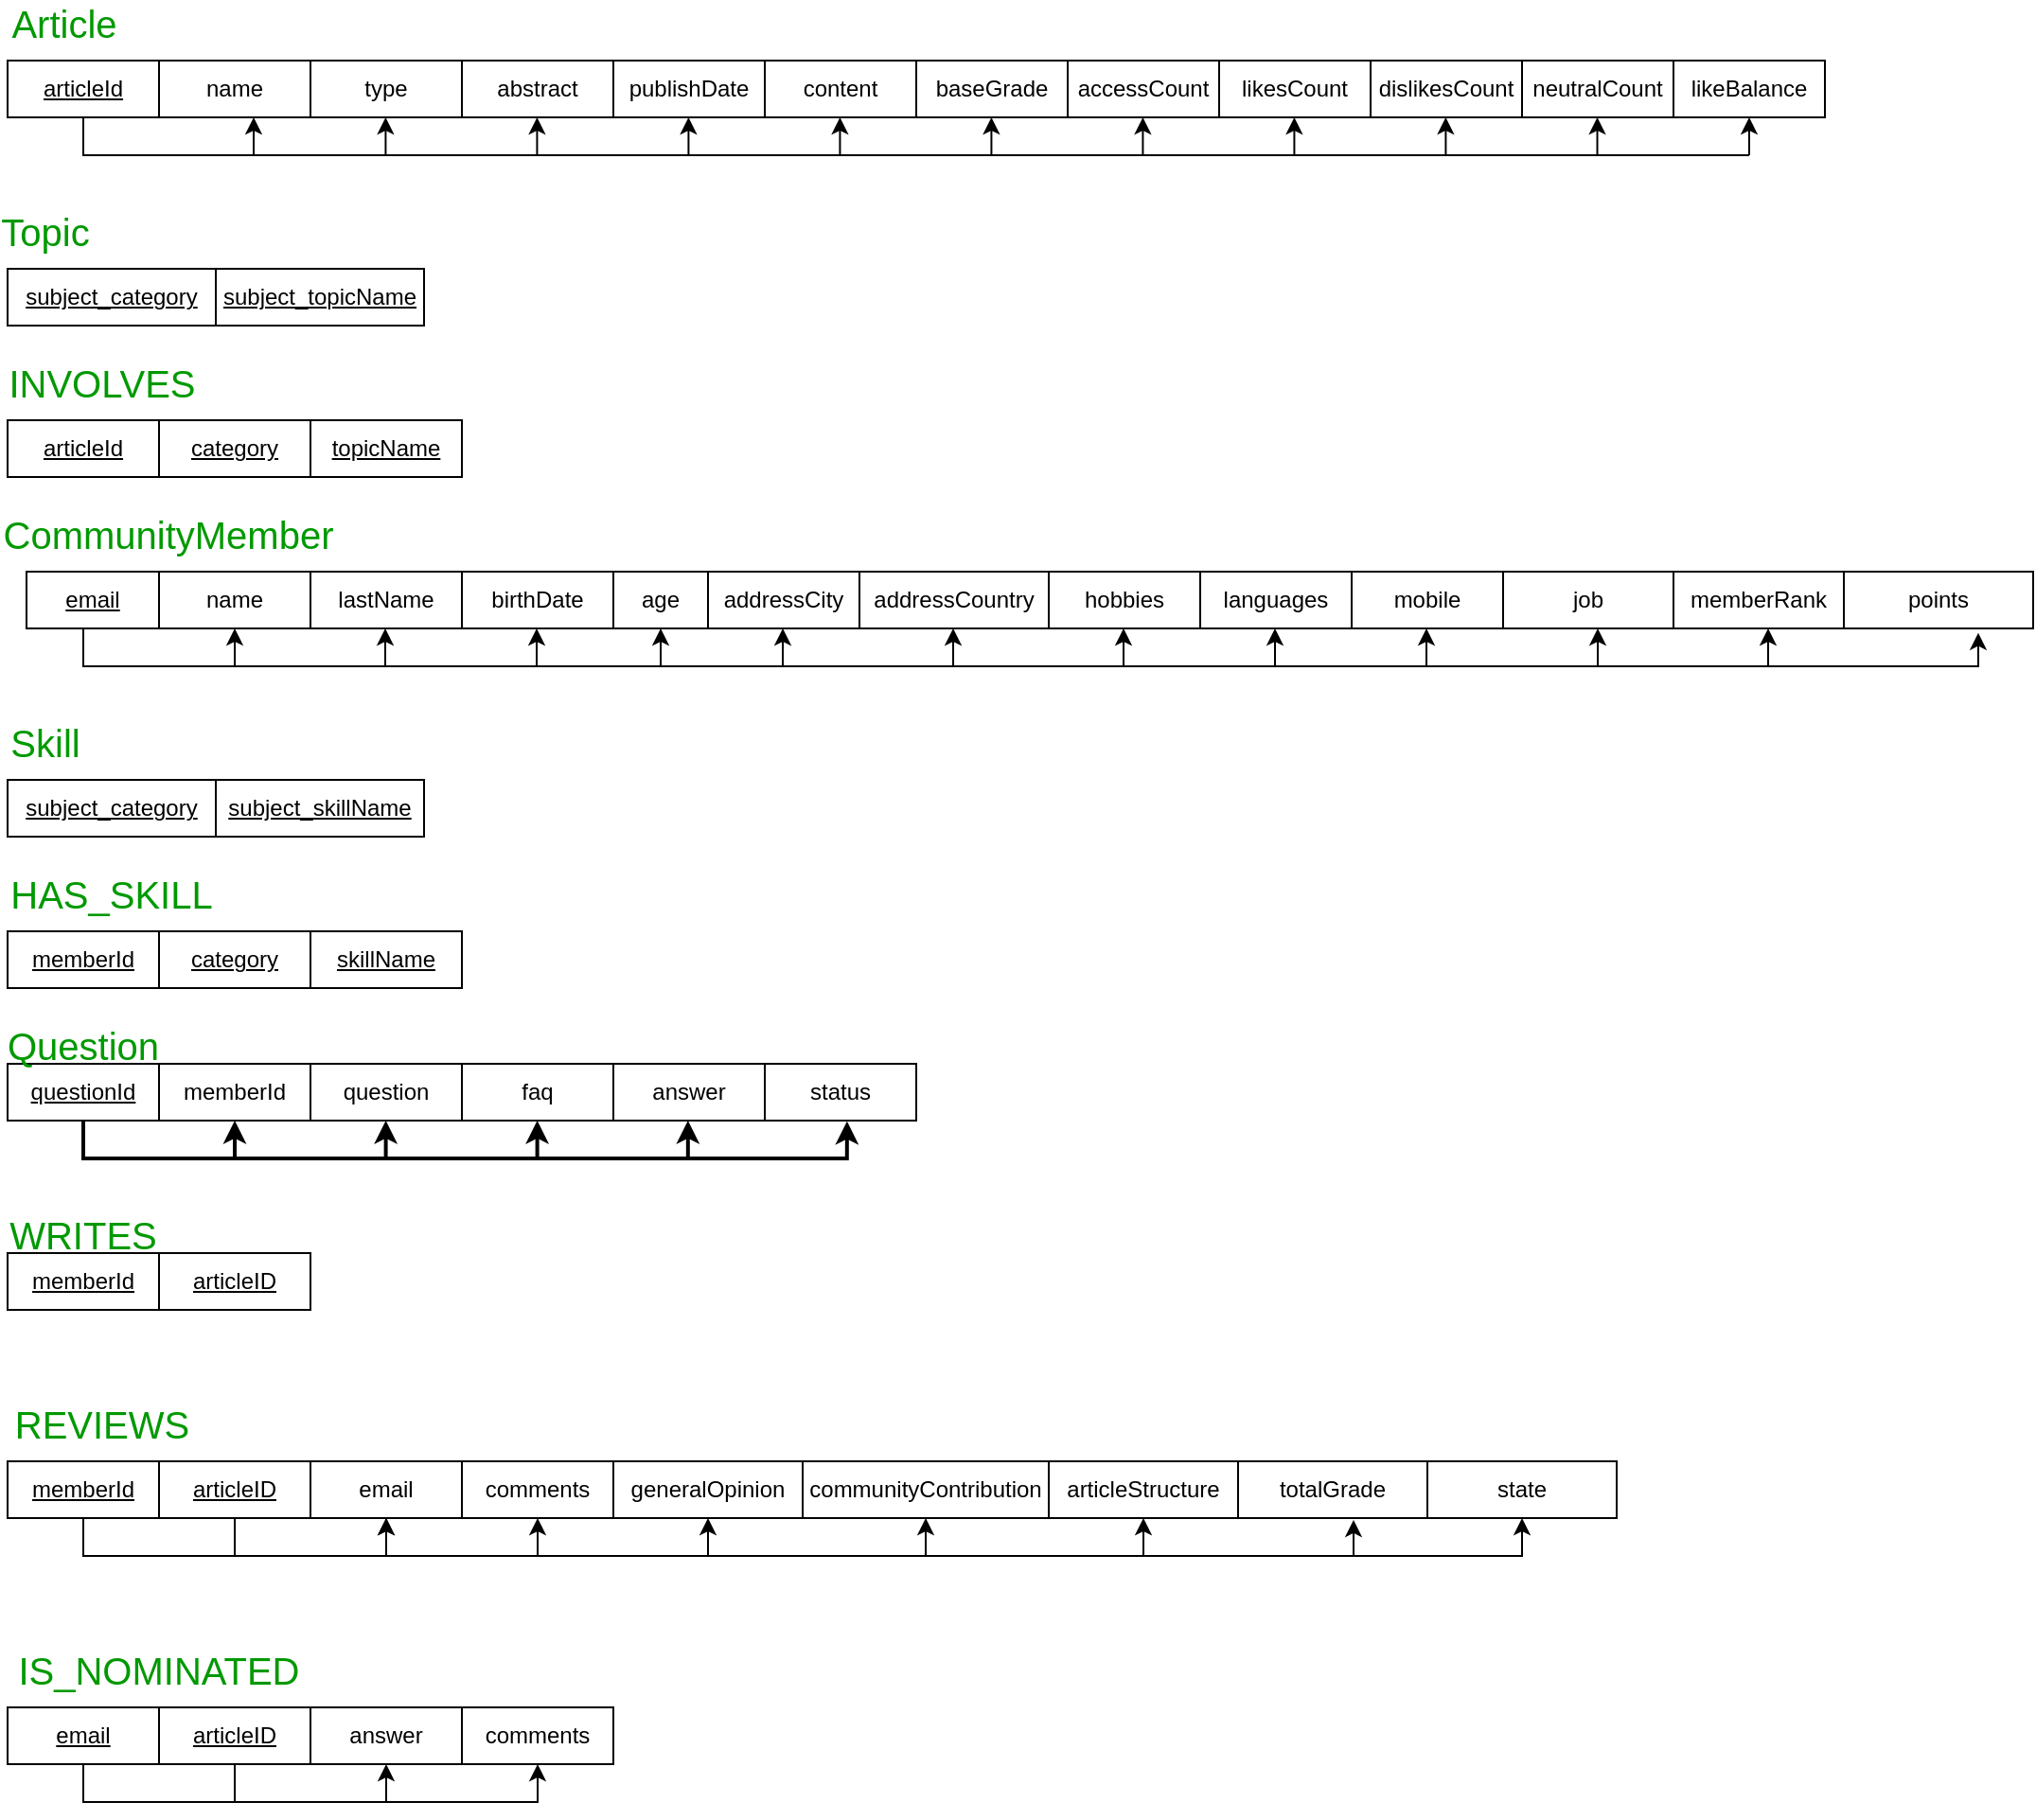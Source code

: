 <mxfile version="13.0.3" type="device"><diagram id="LavN22PY-kE-8j4nX-zg" name="Page-1"><mxGraphModel dx="1422" dy="822" grid="1" gridSize="10" guides="1" tooltips="1" connect="1" arrows="1" fold="1" page="1" pageScale="1" pageWidth="1169" pageHeight="827" math="0" shadow="0"><root><mxCell id="0"/><mxCell id="1" parent="0"/><mxCell id="8LwGtu655vjVKNe4Sxbu-1" style="edgeStyle=orthogonalEdgeStyle;rounded=0;orthogonalLoop=1;jettySize=auto;html=1;exitX=0.5;exitY=1;exitDx=0;exitDy=0;entryX=0.625;entryY=1;entryDx=0;entryDy=0;entryPerimeter=0;" parent="1" source="8LwGtu655vjVKNe4Sxbu-2" target="8LwGtu655vjVKNe4Sxbu-3" edge="1"><mxGeometry relative="1" as="geometry"><mxPoint x="170" y="120" as="targetPoint"/></mxGeometry></mxCell><mxCell id="8LwGtu655vjVKNe4Sxbu-2" value="&lt;u&gt;articleId&lt;/u&gt;" style="rounded=0;whiteSpace=wrap;html=1;" parent="1" vertex="1"><mxGeometry x="40" y="50" width="80" height="30" as="geometry"/></mxCell><mxCell id="8LwGtu655vjVKNe4Sxbu-3" value="name" style="rounded=0;whiteSpace=wrap;html=1;" parent="1" vertex="1"><mxGeometry x="120" y="50" width="80" height="30" as="geometry"/></mxCell><mxCell id="8LwGtu655vjVKNe4Sxbu-4" value="type" style="rounded=0;whiteSpace=wrap;html=1;" parent="1" vertex="1"><mxGeometry x="200" y="50" width="80" height="30" as="geometry"/></mxCell><mxCell id="8LwGtu655vjVKNe4Sxbu-5" value="abstract" style="rounded=0;whiteSpace=wrap;html=1;" parent="1" vertex="1"><mxGeometry x="280" y="50" width="80" height="30" as="geometry"/></mxCell><mxCell id="8LwGtu655vjVKNe4Sxbu-6" value="publishDate" style="rounded=0;whiteSpace=wrap;html=1;" parent="1" vertex="1"><mxGeometry x="360" y="50" width="80" height="30" as="geometry"/></mxCell><mxCell id="8LwGtu655vjVKNe4Sxbu-7" value="content" style="rounded=0;whiteSpace=wrap;html=1;" parent="1" vertex="1"><mxGeometry x="440" y="50" width="80" height="30" as="geometry"/></mxCell><mxCell id="8LwGtu655vjVKNe4Sxbu-8" value="baseGrade" style="rounded=0;whiteSpace=wrap;html=1;" parent="1" vertex="1"><mxGeometry x="520" y="50" width="80" height="30" as="geometry"/></mxCell><mxCell id="8LwGtu655vjVKNe4Sxbu-9" value="accessCount" style="rounded=0;whiteSpace=wrap;html=1;" parent="1" vertex="1"><mxGeometry x="600" y="50" width="80" height="30" as="geometry"/></mxCell><mxCell id="8LwGtu655vjVKNe4Sxbu-10" value="likesCount" style="rounded=0;whiteSpace=wrap;html=1;" parent="1" vertex="1"><mxGeometry x="680" y="50" width="80" height="30" as="geometry"/></mxCell><mxCell id="8LwGtu655vjVKNe4Sxbu-11" value="dislikesCount" style="rounded=0;whiteSpace=wrap;html=1;" parent="1" vertex="1"><mxGeometry x="760" y="50" width="80" height="30" as="geometry"/></mxCell><mxCell id="8LwGtu655vjVKNe4Sxbu-12" value="neutralCount" style="rounded=0;whiteSpace=wrap;html=1;" parent="1" vertex="1"><mxGeometry x="840" y="50" width="80" height="30" as="geometry"/></mxCell><mxCell id="8LwGtu655vjVKNe4Sxbu-13" value="" style="endArrow=none;html=1;" parent="1" edge="1"><mxGeometry width="50" height="50" relative="1" as="geometry"><mxPoint x="170" y="100" as="sourcePoint"/><mxPoint x="960" y="100" as="targetPoint"/></mxGeometry></mxCell><mxCell id="8LwGtu655vjVKNe4Sxbu-14" value="" style="endArrow=classic;html=1;entryX=0.5;entryY=1;entryDx=0;entryDy=0;" parent="1" target="3tWzVsZkxQawGUXJD0JD-1" edge="1"><mxGeometry width="50" height="50" relative="1" as="geometry"><mxPoint x="960" y="100" as="sourcePoint"/><mxPoint x="590" y="80" as="targetPoint"/></mxGeometry></mxCell><mxCell id="8LwGtu655vjVKNe4Sxbu-15" value="" style="endArrow=classic;html=1;entryX=0.5;entryY=1;entryDx=0;entryDy=0;" parent="1" edge="1"><mxGeometry width="50" height="50" relative="1" as="geometry"><mxPoint x="399.71" y="100" as="sourcePoint"/><mxPoint x="399.71" y="80" as="targetPoint"/></mxGeometry></mxCell><mxCell id="8LwGtu655vjVKNe4Sxbu-16" value="" style="endArrow=classic;html=1;entryX=0.5;entryY=1;entryDx=0;entryDy=0;" parent="1" edge="1"><mxGeometry width="50" height="50" relative="1" as="geometry"><mxPoint x="319.71" y="100" as="sourcePoint"/><mxPoint x="319.71" y="80" as="targetPoint"/></mxGeometry></mxCell><mxCell id="8LwGtu655vjVKNe4Sxbu-17" value="" style="endArrow=classic;html=1;entryX=0.5;entryY=1;entryDx=0;entryDy=0;" parent="1" edge="1"><mxGeometry width="50" height="50" relative="1" as="geometry"><mxPoint x="239.71" y="100" as="sourcePoint"/><mxPoint x="239.71" y="80" as="targetPoint"/></mxGeometry></mxCell><mxCell id="8LwGtu655vjVKNe4Sxbu-18" value="&lt;u&gt;subject_category&lt;/u&gt;" style="rounded=0;whiteSpace=wrap;html=1;" parent="1" vertex="1"><mxGeometry x="40" y="160" width="110" height="30" as="geometry"/></mxCell><mxCell id="8LwGtu655vjVKNe4Sxbu-19" value="&lt;u&gt;subject_topicName&lt;/u&gt;" style="rounded=0;whiteSpace=wrap;html=1;" parent="1" vertex="1"><mxGeometry x="150" y="160" width="110" height="30" as="geometry"/></mxCell><mxCell id="8LwGtu655vjVKNe4Sxbu-20" value="&lt;u&gt;articleId&lt;/u&gt;" style="rounded=0;whiteSpace=wrap;html=1;" parent="1" vertex="1"><mxGeometry x="40" y="240" width="80" height="30" as="geometry"/></mxCell><mxCell id="8LwGtu655vjVKNe4Sxbu-21" value="category" style="rounded=0;whiteSpace=wrap;html=1;fontStyle=4" parent="1" vertex="1"><mxGeometry x="120" y="240" width="80" height="30" as="geometry"/></mxCell><mxCell id="8LwGtu655vjVKNe4Sxbu-22" value="topicName" style="rounded=0;whiteSpace=wrap;html=1;fontStyle=4" parent="1" vertex="1"><mxGeometry x="200" y="240" width="80" height="30" as="geometry"/></mxCell><mxCell id="8LwGtu655vjVKNe4Sxbu-23" style="edgeStyle=orthogonalEdgeStyle;rounded=0;orthogonalLoop=1;jettySize=auto;html=1;exitX=0.5;exitY=1;exitDx=0;exitDy=0;entryX=0.71;entryY=1.079;entryDx=0;entryDy=0;entryPerimeter=0;" parent="1" target="8LwGtu655vjVKNe4Sxbu-31" edge="1"><mxGeometry relative="1" as="geometry"><Array as="points"><mxPoint x="80" y="370"/><mxPoint x="1081" y="370"/></Array><mxPoint x="80" y="350.0" as="sourcePoint"/></mxGeometry></mxCell><mxCell id="8LwGtu655vjVKNe4Sxbu-25" value="name" style="rounded=0;whiteSpace=wrap;html=1;" parent="1" vertex="1"><mxGeometry x="120" y="320" width="80" height="30" as="geometry"/></mxCell><mxCell id="8LwGtu655vjVKNe4Sxbu-26" value="lastName" style="rounded=0;whiteSpace=wrap;html=1;" parent="1" vertex="1"><mxGeometry x="200" y="320" width="80" height="30" as="geometry"/></mxCell><mxCell id="8LwGtu655vjVKNe4Sxbu-27" value="birthDate" style="rounded=0;whiteSpace=wrap;html=1;" parent="1" vertex="1"><mxGeometry x="280" y="320" width="80" height="30" as="geometry"/></mxCell><mxCell id="8LwGtu655vjVKNe4Sxbu-28" value="age" style="rounded=0;whiteSpace=wrap;html=1;" parent="1" vertex="1"><mxGeometry x="360" y="320" width="50" height="30" as="geometry"/></mxCell><mxCell id="8LwGtu655vjVKNe4Sxbu-29" value="addressCity" style="rounded=0;whiteSpace=wrap;html=1;" parent="1" vertex="1"><mxGeometry x="410" y="320" width="80" height="30" as="geometry"/></mxCell><mxCell id="8LwGtu655vjVKNe4Sxbu-30" value="addressCountry" style="rounded=0;whiteSpace=wrap;html=1;" parent="1" vertex="1"><mxGeometry x="490" y="320" width="100" height="30" as="geometry"/></mxCell><mxCell id="8LwGtu655vjVKNe4Sxbu-31" value="points" style="rounded=0;whiteSpace=wrap;html=1;" parent="1" vertex="1"><mxGeometry x="1010" y="320" width="100" height="30" as="geometry"/></mxCell><mxCell id="8LwGtu655vjVKNe4Sxbu-32" value="hobbies" style="rounded=0;whiteSpace=wrap;html=1;" parent="1" vertex="1"><mxGeometry x="590" y="320" width="80" height="30" as="geometry"/></mxCell><mxCell id="8LwGtu655vjVKNe4Sxbu-33" value="languages" style="rounded=0;whiteSpace=wrap;html=1;" parent="1" vertex="1"><mxGeometry x="670" y="320" width="80" height="30" as="geometry"/></mxCell><mxCell id="8LwGtu655vjVKNe4Sxbu-34" value="email" style="rounded=0;whiteSpace=wrap;html=1;fontStyle=4" parent="1" vertex="1"><mxGeometry x="50" y="320" width="70" height="30" as="geometry"/></mxCell><mxCell id="8LwGtu655vjVKNe4Sxbu-35" value="mobile" style="rounded=0;whiteSpace=wrap;html=1;" parent="1" vertex="1"><mxGeometry x="750" y="320" width="80" height="30" as="geometry"/></mxCell><mxCell id="8LwGtu655vjVKNe4Sxbu-36" value="job" style="rounded=0;whiteSpace=wrap;html=1;" parent="1" vertex="1"><mxGeometry x="830" y="320" width="90" height="30" as="geometry"/></mxCell><mxCell id="8LwGtu655vjVKNe4Sxbu-37" value="memberRank" style="rounded=0;whiteSpace=wrap;html=1;" parent="1" vertex="1"><mxGeometry x="920" y="320" width="90" height="30" as="geometry"/></mxCell><mxCell id="8LwGtu655vjVKNe4Sxbu-38" value="" style="endArrow=classic;html=1;entryX=0.5;entryY=1;entryDx=0;entryDy=0;" parent="1" target="8LwGtu655vjVKNe4Sxbu-25" edge="1"><mxGeometry width="50" height="50" relative="1" as="geometry"><mxPoint x="160" y="370" as="sourcePoint"/><mxPoint x="230" y="290" as="targetPoint"/></mxGeometry></mxCell><mxCell id="8LwGtu655vjVKNe4Sxbu-39" value="" style="endArrow=classic;html=1;entryX=0.5;entryY=1;entryDx=0;entryDy=0;" parent="1" edge="1"><mxGeometry width="50" height="50" relative="1" as="geometry"><mxPoint x="239.5" y="370" as="sourcePoint"/><mxPoint x="239.5" y="350" as="targetPoint"/></mxGeometry></mxCell><mxCell id="8LwGtu655vjVKNe4Sxbu-40" value="" style="endArrow=classic;html=1;entryX=0.5;entryY=1;entryDx=0;entryDy=0;" parent="1" edge="1"><mxGeometry width="50" height="50" relative="1" as="geometry"><mxPoint x="319.5" y="370" as="sourcePoint"/><mxPoint x="319.5" y="350" as="targetPoint"/></mxGeometry></mxCell><mxCell id="8LwGtu655vjVKNe4Sxbu-41" value="" style="endArrow=classic;html=1;entryX=0.5;entryY=1;entryDx=0;entryDy=0;" parent="1" edge="1"><mxGeometry width="50" height="50" relative="1" as="geometry"><mxPoint x="449.5" y="370" as="sourcePoint"/><mxPoint x="449.5" y="350" as="targetPoint"/></mxGeometry></mxCell><mxCell id="8LwGtu655vjVKNe4Sxbu-42" value="" style="endArrow=classic;html=1;entryX=0.5;entryY=1;entryDx=0;entryDy=0;" parent="1" edge="1"><mxGeometry width="50" height="50" relative="1" as="geometry"><mxPoint x="539.5" y="370" as="sourcePoint"/><mxPoint x="539.5" y="350" as="targetPoint"/></mxGeometry></mxCell><mxCell id="8LwGtu655vjVKNe4Sxbu-43" value="" style="endArrow=classic;html=1;entryX=0.5;entryY=1;entryDx=0;entryDy=0;" parent="1" edge="1"><mxGeometry width="50" height="50" relative="1" as="geometry"><mxPoint x="629.5" y="370" as="sourcePoint"/><mxPoint x="629.5" y="350" as="targetPoint"/></mxGeometry></mxCell><mxCell id="8LwGtu655vjVKNe4Sxbu-44" value="" style="endArrow=classic;html=1;entryX=0.5;entryY=1;entryDx=0;entryDy=0;" parent="1" edge="1"><mxGeometry width="50" height="50" relative="1" as="geometry"><mxPoint x="709.5" y="370" as="sourcePoint"/><mxPoint x="709.5" y="350" as="targetPoint"/></mxGeometry></mxCell><mxCell id="8LwGtu655vjVKNe4Sxbu-46" value="" style="endArrow=classic;html=1;entryX=0.5;entryY=1;entryDx=0;entryDy=0;" parent="1" edge="1"><mxGeometry width="50" height="50" relative="1" as="geometry"><mxPoint x="789.5" y="370" as="sourcePoint"/><mxPoint x="789.5" y="350" as="targetPoint"/></mxGeometry></mxCell><mxCell id="8LwGtu655vjVKNe4Sxbu-47" value="" style="endArrow=classic;html=1;entryX=0.5;entryY=1;entryDx=0;entryDy=0;" parent="1" edge="1"><mxGeometry width="50" height="50" relative="1" as="geometry"><mxPoint x="880" y="370" as="sourcePoint"/><mxPoint x="880" y="350" as="targetPoint"/></mxGeometry></mxCell><mxCell id="8LwGtu655vjVKNe4Sxbu-48" value="&lt;u&gt;subject_category&lt;/u&gt;" style="rounded=0;whiteSpace=wrap;html=1;" parent="1" vertex="1"><mxGeometry x="40" y="430" width="110" height="30" as="geometry"/></mxCell><mxCell id="8LwGtu655vjVKNe4Sxbu-49" value="&lt;u&gt;subject_skillName&lt;/u&gt;" style="rounded=0;whiteSpace=wrap;html=1;" parent="1" vertex="1"><mxGeometry x="150" y="430" width="110" height="30" as="geometry"/></mxCell><mxCell id="8LwGtu655vjVKNe4Sxbu-50" value="&lt;u&gt;memberId&lt;/u&gt;" style="rounded=0;whiteSpace=wrap;html=1;" parent="1" vertex="1"><mxGeometry x="40" y="510" width="80" height="30" as="geometry"/></mxCell><mxCell id="8LwGtu655vjVKNe4Sxbu-51" value="category" style="rounded=0;whiteSpace=wrap;html=1;fontStyle=4" parent="1" vertex="1"><mxGeometry x="120" y="510" width="80" height="30" as="geometry"/></mxCell><mxCell id="8LwGtu655vjVKNe4Sxbu-52" value="skillName" style="rounded=0;whiteSpace=wrap;html=1;fontStyle=4" parent="1" vertex="1"><mxGeometry x="200" y="510" width="80" height="30" as="geometry"/></mxCell><mxCell id="8LwGtu655vjVKNe4Sxbu-53" style="edgeStyle=orthogonalEdgeStyle;rounded=0;orthogonalLoop=1;jettySize=auto;html=1;exitX=0.5;exitY=1;exitDx=0;exitDy=0;strokeColor=#000000;strokeWidth=2;entryX=0.543;entryY=1.013;entryDx=0;entryDy=0;entryPerimeter=0;" parent="1" source="8LwGtu655vjVKNe4Sxbu-54" target="8LwGtu655vjVKNe4Sxbu-59" edge="1"><mxGeometry relative="1" as="geometry"><mxPoint x="250" y="670" as="targetPoint"/></mxGeometry></mxCell><mxCell id="8LwGtu655vjVKNe4Sxbu-54" value="&lt;u&gt;questionId&lt;/u&gt;" style="rounded=0;whiteSpace=wrap;html=1;" parent="1" vertex="1"><mxGeometry x="40" y="580" width="80" height="30" as="geometry"/></mxCell><mxCell id="8LwGtu655vjVKNe4Sxbu-55" value="memberId" style="rounded=0;whiteSpace=wrap;html=1;" parent="1" vertex="1"><mxGeometry x="120" y="580" width="80" height="30" as="geometry"/></mxCell><mxCell id="8LwGtu655vjVKNe4Sxbu-56" value="question" style="rounded=0;whiteSpace=wrap;html=1;" parent="1" vertex="1"><mxGeometry x="200" y="580" width="80" height="30" as="geometry"/></mxCell><mxCell id="8LwGtu655vjVKNe4Sxbu-57" value="faq" style="rounded=0;whiteSpace=wrap;html=1;" parent="1" vertex="1"><mxGeometry x="280" y="580" width="80" height="30" as="geometry"/></mxCell><mxCell id="8LwGtu655vjVKNe4Sxbu-58" value="answer" style="rounded=0;whiteSpace=wrap;html=1;" parent="1" vertex="1"><mxGeometry x="360" y="580" width="80" height="30" as="geometry"/></mxCell><mxCell id="8LwGtu655vjVKNe4Sxbu-59" value="status" style="rounded=0;whiteSpace=wrap;html=1;" parent="1" vertex="1"><mxGeometry x="440" y="580" width="80" height="30" as="geometry"/></mxCell><mxCell id="8LwGtu655vjVKNe4Sxbu-60" value="" style="endArrow=classic;html=1;strokeColor=#000000;strokeWidth=2;entryX=0.5;entryY=1;entryDx=0;entryDy=0;" parent="1" target="8LwGtu655vjVKNe4Sxbu-55" edge="1"><mxGeometry width="50" height="50" relative="1" as="geometry"><mxPoint x="160" y="630" as="sourcePoint"/><mxPoint x="360" y="550" as="targetPoint"/></mxGeometry></mxCell><mxCell id="8LwGtu655vjVKNe4Sxbu-61" value="&lt;u&gt;memberId&lt;/u&gt;" style="rounded=0;whiteSpace=wrap;html=1;" parent="1" vertex="1"><mxGeometry x="40" y="680" width="80" height="30" as="geometry"/></mxCell><mxCell id="8LwGtu655vjVKNe4Sxbu-62" value="articleID" style="rounded=0;whiteSpace=wrap;html=1;fontStyle=4" parent="1" vertex="1"><mxGeometry x="120" y="680" width="80" height="30" as="geometry"/></mxCell><mxCell id="8LwGtu655vjVKNe4Sxbu-65" value="Article" style="text;html=1;strokeColor=none;fillColor=none;align=center;verticalAlign=middle;whiteSpace=wrap;rounded=0;fontSize=20;fontColor=#009900;" parent="1" vertex="1"><mxGeometry x="40" y="20" width="60" height="20" as="geometry"/></mxCell><mxCell id="8LwGtu655vjVKNe4Sxbu-66" value="Topic" style="text;html=1;strokeColor=none;fillColor=none;align=center;verticalAlign=middle;whiteSpace=wrap;rounded=0;fontSize=20;fontColor=#009900;" parent="1" vertex="1"><mxGeometry x="40" y="130" width="40" height="20" as="geometry"/></mxCell><mxCell id="8LwGtu655vjVKNe4Sxbu-67" value="INVOLVES" style="text;html=1;strokeColor=none;fillColor=none;align=center;verticalAlign=middle;whiteSpace=wrap;rounded=0;fontSize=20;fontColor=#009900;" parent="1" vertex="1"><mxGeometry x="40" y="210" width="100" height="20" as="geometry"/></mxCell><mxCell id="8LwGtu655vjVKNe4Sxbu-68" value="CommunityMember" style="text;html=1;strokeColor=none;fillColor=none;align=center;verticalAlign=middle;whiteSpace=wrap;rounded=0;fontSize=20;fontColor=#009900;" parent="1" vertex="1"><mxGeometry x="40" y="290" width="170" height="20" as="geometry"/></mxCell><mxCell id="8LwGtu655vjVKNe4Sxbu-69" value="Skill" style="text;html=1;strokeColor=none;fillColor=none;align=center;verticalAlign=middle;whiteSpace=wrap;rounded=0;fontSize=20;fontColor=#009900;" parent="1" vertex="1"><mxGeometry x="40" y="400" width="40" height="20" as="geometry"/></mxCell><mxCell id="8LwGtu655vjVKNe4Sxbu-70" value="HAS_SKILL" style="text;html=1;strokeColor=none;fillColor=none;align=center;verticalAlign=middle;whiteSpace=wrap;rounded=0;fontSize=20;fontColor=#009900;" parent="1" vertex="1"><mxGeometry x="40" y="480" width="110" height="20" as="geometry"/></mxCell><mxCell id="8LwGtu655vjVKNe4Sxbu-71" value="Question" style="text;html=1;strokeColor=none;fillColor=none;align=center;verticalAlign=middle;whiteSpace=wrap;rounded=0;fontSize=20;fontColor=#009900;" parent="1" vertex="1"><mxGeometry x="40" y="560" width="80" height="20" as="geometry"/></mxCell><mxCell id="8LwGtu655vjVKNe4Sxbu-72" value="WRITES" style="text;html=1;strokeColor=none;fillColor=none;align=center;verticalAlign=middle;whiteSpace=wrap;rounded=0;fontSize=20;fontColor=#009900;" parent="1" vertex="1"><mxGeometry x="40" y="660" width="80" height="20" as="geometry"/></mxCell><mxCell id="8LwGtu655vjVKNe4Sxbu-74" value="" style="endArrow=classic;html=1;entryX=0.5;entryY=1;entryDx=0;entryDy=0;" parent="1" target="8LwGtu655vjVKNe4Sxbu-28" edge="1"><mxGeometry width="50" height="50" relative="1" as="geometry"><mxPoint x="385" y="370" as="sourcePoint"/><mxPoint x="319.5" y="350" as="targetPoint"/></mxGeometry></mxCell><mxCell id="8LwGtu655vjVKNe4Sxbu-75" value="" style="endArrow=classic;html=1;entryX=0.5;entryY=1;entryDx=0;entryDy=0;" parent="1" edge="1"><mxGeometry width="50" height="50" relative="1" as="geometry"><mxPoint x="559.71" y="100" as="sourcePoint"/><mxPoint x="559.71" y="80" as="targetPoint"/></mxGeometry></mxCell><mxCell id="8LwGtu655vjVKNe4Sxbu-76" value="" style="endArrow=classic;html=1;entryX=0.5;entryY=1;entryDx=0;entryDy=0;" parent="1" edge="1"><mxGeometry width="50" height="50" relative="1" as="geometry"><mxPoint x="479.71" y="100" as="sourcePoint"/><mxPoint x="479.71" y="80" as="targetPoint"/></mxGeometry></mxCell><mxCell id="8LwGtu655vjVKNe4Sxbu-77" value="" style="endArrow=classic;html=1;entryX=0.5;entryY=1;entryDx=0;entryDy=0;" parent="1" edge="1"><mxGeometry width="50" height="50" relative="1" as="geometry"><mxPoint x="639.71" y="100" as="sourcePoint"/><mxPoint x="639.71" y="80" as="targetPoint"/></mxGeometry></mxCell><mxCell id="8LwGtu655vjVKNe4Sxbu-78" value="" style="endArrow=classic;html=1;entryX=0.5;entryY=1;entryDx=0;entryDy=0;" parent="1" edge="1"><mxGeometry width="50" height="50" relative="1" as="geometry"><mxPoint x="719.71" y="100" as="sourcePoint"/><mxPoint x="719.71" y="80" as="targetPoint"/></mxGeometry></mxCell><mxCell id="8LwGtu655vjVKNe4Sxbu-79" value="" style="endArrow=classic;html=1;entryX=0.5;entryY=1;entryDx=0;entryDy=0;" parent="1" edge="1"><mxGeometry width="50" height="50" relative="1" as="geometry"><mxPoint x="799.71" y="100" as="sourcePoint"/><mxPoint x="799.71" y="80" as="targetPoint"/></mxGeometry></mxCell><mxCell id="8LwGtu655vjVKNe4Sxbu-80" value="" style="endArrow=classic;html=1;strokeColor=#000000;strokeWidth=2;entryX=0.5;entryY=1;entryDx=0;entryDy=0;" parent="1" edge="1"><mxGeometry width="50" height="50" relative="1" as="geometry"><mxPoint x="239.8" y="630" as="sourcePoint"/><mxPoint x="239.8" y="610" as="targetPoint"/></mxGeometry></mxCell><mxCell id="8LwGtu655vjVKNe4Sxbu-81" value="" style="endArrow=classic;html=1;strokeColor=#000000;strokeWidth=2;entryX=0.5;entryY=1;entryDx=0;entryDy=0;" parent="1" edge="1"><mxGeometry width="50" height="50" relative="1" as="geometry"><mxPoint x="319.8" y="630" as="sourcePoint"/><mxPoint x="319.8" y="610" as="targetPoint"/></mxGeometry></mxCell><mxCell id="8LwGtu655vjVKNe4Sxbu-82" value="" style="endArrow=classic;html=1;strokeColor=#000000;strokeWidth=2;entryX=0.5;entryY=1;entryDx=0;entryDy=0;" parent="1" edge="1"><mxGeometry width="50" height="50" relative="1" as="geometry"><mxPoint x="399.41" y="630" as="sourcePoint"/><mxPoint x="399.41" y="610" as="targetPoint"/></mxGeometry></mxCell><mxCell id="8LwGtu655vjVKNe4Sxbu-83" value="" style="endArrow=classic;html=1;entryX=0.5;entryY=1;entryDx=0;entryDy=0;" parent="1" edge="1"><mxGeometry width="50" height="50" relative="1" as="geometry"><mxPoint x="970.0" y="370" as="sourcePoint"/><mxPoint x="970.0" y="350" as="targetPoint"/></mxGeometry></mxCell><mxCell id="3tWzVsZkxQawGUXJD0JD-1" value="likeBalance" style="rounded=0;whiteSpace=wrap;html=1;" parent="1" vertex="1"><mxGeometry x="920" y="50" width="80" height="30" as="geometry"/></mxCell><mxCell id="3tWzVsZkxQawGUXJD0JD-3" value="" style="endArrow=classic;html=1;entryX=0.5;entryY=1;entryDx=0;entryDy=0;" parent="1" edge="1"><mxGeometry width="50" height="50" relative="1" as="geometry"><mxPoint x="879.76" y="100" as="sourcePoint"/><mxPoint x="879.76" y="80" as="targetPoint"/></mxGeometry></mxCell><mxCell id="MsrE1XS9CeafZ87IqWZy-1" value="REVIEWS" style="text;html=1;strokeColor=none;fillColor=none;align=center;verticalAlign=middle;whiteSpace=wrap;rounded=0;fontSize=20;fontColor=#009900;" vertex="1" parent="1"><mxGeometry x="50" y="760" width="80" height="20" as="geometry"/></mxCell><mxCell id="MsrE1XS9CeafZ87IqWZy-16" style="edgeStyle=orthogonalEdgeStyle;rounded=0;orthogonalLoop=1;jettySize=auto;html=1;" edge="1" parent="1" source="MsrE1XS9CeafZ87IqWZy-2" target="MsrE1XS9CeafZ87IqWZy-9"><mxGeometry relative="1" as="geometry"><mxPoint x="80" y="950" as="targetPoint"/><Array as="points"><mxPoint x="80" y="840"/><mxPoint x="240" y="840"/></Array></mxGeometry></mxCell><mxCell id="MsrE1XS9CeafZ87IqWZy-25" style="edgeStyle=orthogonalEdgeStyle;rounded=0;orthogonalLoop=1;jettySize=auto;html=1;exitX=0.5;exitY=1;exitDx=0;exitDy=0;entryX=0.5;entryY=1;entryDx=0;entryDy=0;" edge="1" parent="1" source="MsrE1XS9CeafZ87IqWZy-2" target="MsrE1XS9CeafZ87IqWZy-10"><mxGeometry relative="1" as="geometry"><mxPoint x="320" y="860" as="targetPoint"/></mxGeometry></mxCell><mxCell id="MsrE1XS9CeafZ87IqWZy-26" style="edgeStyle=orthogonalEdgeStyle;rounded=0;orthogonalLoop=1;jettySize=auto;html=1;entryX=0.5;entryY=1;entryDx=0;entryDy=0;" edge="1" parent="1" source="MsrE1XS9CeafZ87IqWZy-2" target="MsrE1XS9CeafZ87IqWZy-11"><mxGeometry relative="1" as="geometry"/></mxCell><mxCell id="MsrE1XS9CeafZ87IqWZy-27" style="edgeStyle=orthogonalEdgeStyle;rounded=0;orthogonalLoop=1;jettySize=auto;html=1;exitX=0.5;exitY=1;exitDx=0;exitDy=0;entryX=0.5;entryY=1;entryDx=0;entryDy=0;" edge="1" parent="1" source="MsrE1XS9CeafZ87IqWZy-2" target="MsrE1XS9CeafZ87IqWZy-18"><mxGeometry relative="1" as="geometry"/></mxCell><mxCell id="MsrE1XS9CeafZ87IqWZy-28" style="edgeStyle=orthogonalEdgeStyle;rounded=0;orthogonalLoop=1;jettySize=auto;html=1;entryX=0.5;entryY=1;entryDx=0;entryDy=0;" edge="1" parent="1" source="MsrE1XS9CeafZ87IqWZy-2" target="MsrE1XS9CeafZ87IqWZy-21"><mxGeometry relative="1" as="geometry"><Array as="points"><mxPoint x="80" y="840"/><mxPoint x="640" y="840"/></Array></mxGeometry></mxCell><mxCell id="MsrE1XS9CeafZ87IqWZy-29" style="edgeStyle=orthogonalEdgeStyle;rounded=0;orthogonalLoop=1;jettySize=auto;html=1;entryX=0.61;entryY=1.033;entryDx=0;entryDy=0;entryPerimeter=0;" edge="1" parent="1" source="MsrE1XS9CeafZ87IqWZy-2" target="MsrE1XS9CeafZ87IqWZy-23"><mxGeometry relative="1" as="geometry"><Array as="points"><mxPoint x="80" y="840"/><mxPoint x="751" y="840"/></Array></mxGeometry></mxCell><mxCell id="MsrE1XS9CeafZ87IqWZy-30" style="edgeStyle=orthogonalEdgeStyle;rounded=0;orthogonalLoop=1;jettySize=auto;html=1;exitX=0.5;exitY=1;exitDx=0;exitDy=0;entryX=0.5;entryY=1;entryDx=0;entryDy=0;" edge="1" parent="1" source="MsrE1XS9CeafZ87IqWZy-2" target="MsrE1XS9CeafZ87IqWZy-24"><mxGeometry relative="1" as="geometry"/></mxCell><mxCell id="MsrE1XS9CeafZ87IqWZy-2" value="&lt;u&gt;memberId&lt;/u&gt;" style="rounded=0;whiteSpace=wrap;html=1;" vertex="1" parent="1"><mxGeometry x="40" y="790" width="80" height="30" as="geometry"/></mxCell><mxCell id="MsrE1XS9CeafZ87IqWZy-17" style="edgeStyle=orthogonalEdgeStyle;rounded=0;orthogonalLoop=1;jettySize=auto;html=1;entryX=0.5;entryY=1;entryDx=0;entryDy=0;" edge="1" parent="1" source="MsrE1XS9CeafZ87IqWZy-3" target="MsrE1XS9CeafZ87IqWZy-9"><mxGeometry relative="1" as="geometry"><Array as="points"><mxPoint x="160" y="840"/><mxPoint x="240" y="840"/></Array></mxGeometry></mxCell><mxCell id="MsrE1XS9CeafZ87IqWZy-3" value="articleID" style="rounded=0;whiteSpace=wrap;html=1;fontStyle=4" vertex="1" parent="1"><mxGeometry x="120" y="790" width="80" height="30" as="geometry"/></mxCell><mxCell id="MsrE1XS9CeafZ87IqWZy-9" value="email" style="rounded=0;whiteSpace=wrap;html=1;" vertex="1" parent="1"><mxGeometry x="200" y="790" width="80" height="30" as="geometry"/></mxCell><mxCell id="MsrE1XS9CeafZ87IqWZy-10" value="comments" style="rounded=0;whiteSpace=wrap;html=1;" vertex="1" parent="1"><mxGeometry x="280" y="790" width="80" height="30" as="geometry"/></mxCell><mxCell id="MsrE1XS9CeafZ87IqWZy-11" value="generalOpinion" style="rounded=0;whiteSpace=wrap;html=1;" vertex="1" parent="1"><mxGeometry x="360" y="790" width="100" height="30" as="geometry"/></mxCell><mxCell id="MsrE1XS9CeafZ87IqWZy-18" value="communityContribution" style="rounded=0;whiteSpace=wrap;html=1;" vertex="1" parent="1"><mxGeometry x="460" y="790" width="130" height="30" as="geometry"/></mxCell><mxCell id="MsrE1XS9CeafZ87IqWZy-21" value="articleStructure" style="rounded=0;whiteSpace=wrap;html=1;" vertex="1" parent="1"><mxGeometry x="590" y="790" width="100" height="30" as="geometry"/></mxCell><mxCell id="MsrE1XS9CeafZ87IqWZy-23" value="totalGrade" style="rounded=0;whiteSpace=wrap;html=1;" vertex="1" parent="1"><mxGeometry x="690" y="790" width="100" height="30" as="geometry"/></mxCell><mxCell id="MsrE1XS9CeafZ87IqWZy-24" value="state" style="rounded=0;whiteSpace=wrap;html=1;" vertex="1" parent="1"><mxGeometry x="790" y="790" width="100" height="30" as="geometry"/></mxCell><mxCell id="MsrE1XS9CeafZ87IqWZy-33" value="IS_NOMINATED" style="text;html=1;strokeColor=none;fillColor=none;align=center;verticalAlign=middle;whiteSpace=wrap;rounded=0;fontSize=20;fontColor=#009900;" vertex="1" parent="1"><mxGeometry x="40" y="890" width="160" height="20" as="geometry"/></mxCell><mxCell id="MsrE1XS9CeafZ87IqWZy-38" style="edgeStyle=orthogonalEdgeStyle;rounded=0;orthogonalLoop=1;jettySize=auto;html=1;entryX=0.5;entryY=1;entryDx=0;entryDy=0;" edge="1" parent="1" source="MsrE1XS9CeafZ87IqWZy-34" target="MsrE1XS9CeafZ87IqWZy-36"><mxGeometry relative="1" as="geometry"><Array as="points"><mxPoint x="80" y="970"/><mxPoint x="240" y="970"/></Array></mxGeometry></mxCell><mxCell id="MsrE1XS9CeafZ87IqWZy-34" value="&lt;u&gt;email&lt;/u&gt;" style="rounded=0;whiteSpace=wrap;html=1;" vertex="1" parent="1"><mxGeometry x="40" y="920" width="80" height="30" as="geometry"/></mxCell><mxCell id="MsrE1XS9CeafZ87IqWZy-39" style="edgeStyle=orthogonalEdgeStyle;rounded=0;orthogonalLoop=1;jettySize=auto;html=1;exitX=0.5;exitY=1;exitDx=0;exitDy=0;entryX=0.5;entryY=1;entryDx=0;entryDy=0;" edge="1" parent="1" source="MsrE1XS9CeafZ87IqWZy-35" target="MsrE1XS9CeafZ87IqWZy-37"><mxGeometry relative="1" as="geometry"/></mxCell><mxCell id="MsrE1XS9CeafZ87IqWZy-35" value="&lt;u&gt;articleID&lt;/u&gt;" style="rounded=0;whiteSpace=wrap;html=1;" vertex="1" parent="1"><mxGeometry x="120" y="920" width="80" height="30" as="geometry"/></mxCell><mxCell id="MsrE1XS9CeafZ87IqWZy-36" value="answer" style="rounded=0;whiteSpace=wrap;html=1;" vertex="1" parent="1"><mxGeometry x="200" y="920" width="80" height="30" as="geometry"/></mxCell><mxCell id="MsrE1XS9CeafZ87IqWZy-37" value="comments" style="rounded=0;whiteSpace=wrap;html=1;" vertex="1" parent="1"><mxGeometry x="280" y="920" width="80" height="30" as="geometry"/></mxCell></root></mxGraphModel></diagram></mxfile>